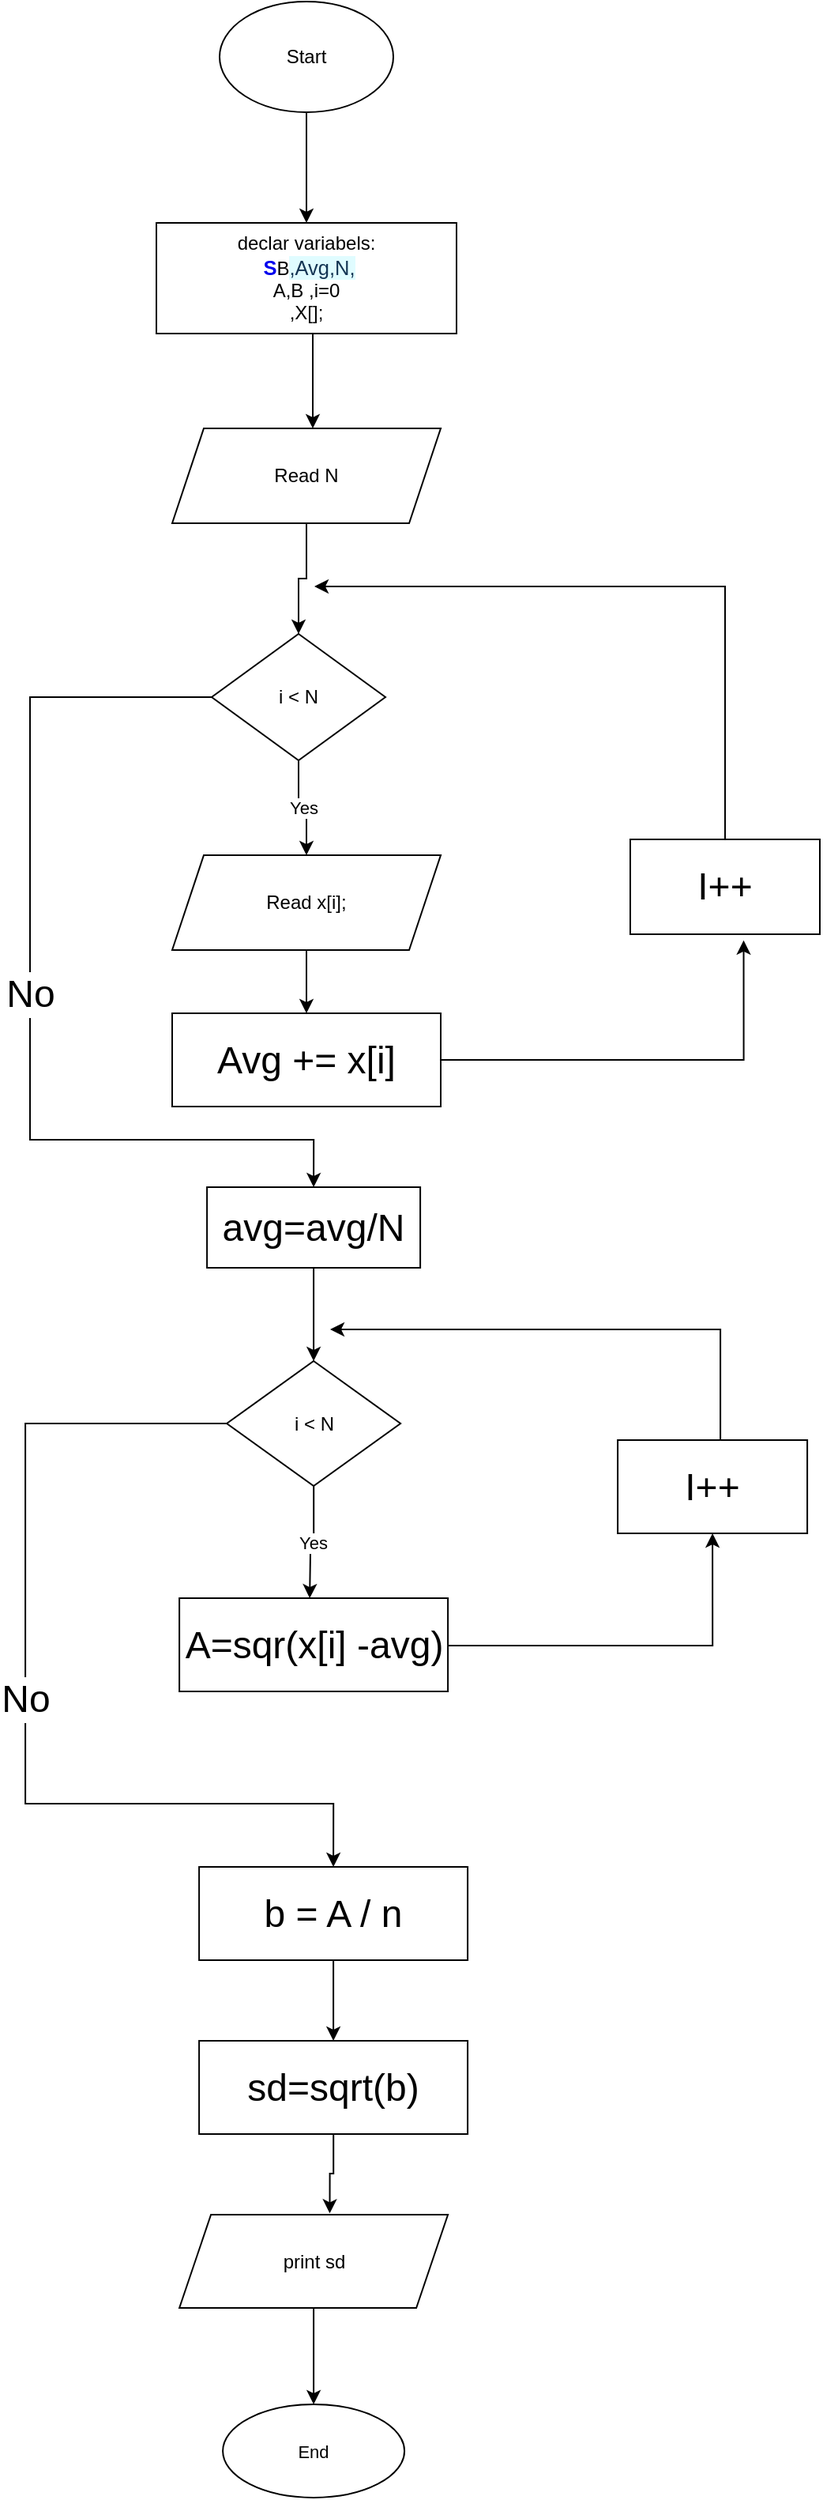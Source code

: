 <mxfile version="20.5.2" type="github"><diagram id="Hm3M5HYnKljUv4B752cp" name="Page-1"><mxGraphModel dx="1354" dy="718" grid="1" gridSize="10" guides="1" tooltips="1" connect="1" arrows="1" fold="1" page="1" pageScale="1" pageWidth="850" pageHeight="1100" math="0" shadow="0"><root><mxCell id="0"/><mxCell id="1" parent="0"/><mxCell id="Y9H0lsLOEH5XJbz0mneS-13" value="" style="edgeStyle=orthogonalEdgeStyle;rounded=0;orthogonalLoop=1;jettySize=auto;html=1;" edge="1" parent="1" source="Y9H0lsLOEH5XJbz0mneS-1" target="Y9H0lsLOEH5XJbz0mneS-7"><mxGeometry relative="1" as="geometry"/></mxCell><mxCell id="Y9H0lsLOEH5XJbz0mneS-1" value="Start" style="ellipse;whiteSpace=wrap;html=1;" vertex="1" parent="1"><mxGeometry x="300" y="210" width="110" height="70" as="geometry"/></mxCell><mxCell id="Y9H0lsLOEH5XJbz0mneS-34" value="" style="edgeStyle=orthogonalEdgeStyle;rounded=0;orthogonalLoop=1;jettySize=auto;html=1;fontSize=24;" edge="1" parent="1"><mxGeometry relative="1" as="geometry"><mxPoint x="359.0" y="420" as="sourcePoint"/><mxPoint x="359.0" y="480" as="targetPoint"/><Array as="points"><mxPoint x="359" y="450"/><mxPoint x="359" y="450"/></Array></mxGeometry></mxCell><mxCell id="Y9H0lsLOEH5XJbz0mneS-7" value="declar variabels:&lt;br&gt;&lt;a style=&quot;font-family: &amp;quot;Work Sans&amp;quot;, sans-serif; font-size: 12.75px; font-style: normal; font-variant-ligatures: normal; font-variant-caps: normal; letter-spacing: normal; orphans: 2; text-align: start; text-indent: 0px; text-transform: none; widows: 2; word-spacing: 0px; -webkit-text-stroke-width: 0px; box-sizing: border-box; background-color: transparent; transition: all 0.1s linear 0s; outline: 0px; text-decoration-line: none; text-shadow: none; font-weight: 700; border-bottom: none !important; box-shadow: none !important;&quot; href=&quot;https://cloudnativebasecamp.com/lessons/03-standard-deviation-model/&quot;&gt;&amp;nbsp;S&lt;/a&gt;B&lt;span style=&quot;color: rgb(19, 52, 83); font-family: &amp;quot;Work Sans&amp;quot;, sans-serif; font-size: 12.75px; font-style: normal; font-variant-ligatures: normal; font-variant-caps: normal; font-weight: 400; letter-spacing: normal; orphans: 2; text-align: start; text-indent: 0px; text-transform: none; widows: 2; word-spacing: 0px; -webkit-text-stroke-width: 0px; background-color: rgb(224, 252, 255); text-decoration-thickness: initial; text-decoration-style: initial; text-decoration-color: initial; float: none; display: inline !important;&quot;&gt;,Avg,N,&lt;/span&gt;&lt;br&gt;A,B ,i=0&lt;br&gt;,X[];" style="rounded=0;whiteSpace=wrap;html=1;" vertex="1" parent="1"><mxGeometry x="260" y="350" width="190" height="70" as="geometry"/></mxCell><mxCell id="Y9H0lsLOEH5XJbz0mneS-20" value="" style="edgeStyle=orthogonalEdgeStyle;rounded=0;orthogonalLoop=1;jettySize=auto;html=1;" edge="1" parent="1" source="Y9H0lsLOEH5XJbz0mneS-17" target="Y9H0lsLOEH5XJbz0mneS-19"><mxGeometry relative="1" as="geometry"/></mxCell><mxCell id="Y9H0lsLOEH5XJbz0mneS-17" value="Read N" style="shape=parallelogram;perimeter=parallelogramPerimeter;whiteSpace=wrap;html=1;fixedSize=1;" vertex="1" parent="1"><mxGeometry x="270" y="480" width="170" height="60" as="geometry"/></mxCell><mxCell id="Y9H0lsLOEH5XJbz0mneS-26" value="Yes" style="edgeStyle=orthogonalEdgeStyle;rounded=0;orthogonalLoop=1;jettySize=auto;html=1;fontSize=11;" edge="1" parent="1" source="Y9H0lsLOEH5XJbz0mneS-19" target="Y9H0lsLOEH5XJbz0mneS-25"><mxGeometry relative="1" as="geometry"/></mxCell><mxCell id="Y9H0lsLOEH5XJbz0mneS-45" value="No" style="edgeStyle=orthogonalEdgeStyle;rounded=0;orthogonalLoop=1;jettySize=auto;html=1;fontSize=24;entryX=0.5;entryY=0;entryDx=0;entryDy=0;" edge="1" parent="1" source="Y9H0lsLOEH5XJbz0mneS-19" target="Y9H0lsLOEH5XJbz0mneS-65"><mxGeometry relative="1" as="geometry"><mxPoint x="350" y="930" as="targetPoint"/><Array as="points"><mxPoint x="180" y="650"/><mxPoint x="180" y="930"/><mxPoint x="360" y="930"/></Array></mxGeometry></mxCell><mxCell id="Y9H0lsLOEH5XJbz0mneS-19" value="i &amp;lt; N" style="rhombus;whiteSpace=wrap;html=1;" vertex="1" parent="1"><mxGeometry x="295" y="610" width="110" height="80" as="geometry"/></mxCell><mxCell id="Y9H0lsLOEH5XJbz0mneS-87" value="" style="edgeStyle=orthogonalEdgeStyle;rounded=0;orthogonalLoop=1;jettySize=auto;html=1;fontSize=11;" edge="1" parent="1" source="Y9H0lsLOEH5XJbz0mneS-25" target="Y9H0lsLOEH5XJbz0mneS-86"><mxGeometry relative="1" as="geometry"/></mxCell><mxCell id="Y9H0lsLOEH5XJbz0mneS-25" value="Read x[i];&lt;br&gt;" style="shape=parallelogram;perimeter=parallelogramPerimeter;whiteSpace=wrap;html=1;fixedSize=1;" vertex="1" parent="1"><mxGeometry x="270" y="750" width="170" height="60" as="geometry"/></mxCell><mxCell id="Y9H0lsLOEH5XJbz0mneS-41" style="edgeStyle=orthogonalEdgeStyle;rounded=0;orthogonalLoop=1;jettySize=auto;html=1;fontSize=24;" edge="1" parent="1" source="Y9H0lsLOEH5XJbz0mneS-29"><mxGeometry relative="1" as="geometry"><mxPoint x="360" y="580" as="targetPoint"/><Array as="points"><mxPoint x="620" y="580"/><mxPoint x="380" y="580"/></Array></mxGeometry></mxCell><mxCell id="Y9H0lsLOEH5XJbz0mneS-29" value="I++" style="rounded=0;whiteSpace=wrap;html=1;fontSize=24;" vertex="1" parent="1"><mxGeometry x="560" y="740" width="120" height="60" as="geometry"/></mxCell><mxCell id="Y9H0lsLOEH5XJbz0mneS-77" value="" style="edgeStyle=orthogonalEdgeStyle;rounded=0;orthogonalLoop=1;jettySize=auto;html=1;fontSize=11;" edge="1" parent="1" source="Y9H0lsLOEH5XJbz0mneS-65" target="Y9H0lsLOEH5XJbz0mneS-70"><mxGeometry relative="1" as="geometry"/></mxCell><mxCell id="Y9H0lsLOEH5XJbz0mneS-65" value="avg=avg/N" style="rounded=0;whiteSpace=wrap;html=1;fontSize=24;" vertex="1" parent="1"><mxGeometry x="292.05" y="960" width="135" height="51" as="geometry"/></mxCell><mxCell id="Y9H0lsLOEH5XJbz0mneS-68" value="Yes" style="edgeStyle=orthogonalEdgeStyle;rounded=0;orthogonalLoop=1;jettySize=auto;html=1;fontSize=11;" edge="1" parent="1" source="Y9H0lsLOEH5XJbz0mneS-70"><mxGeometry relative="1" as="geometry"><mxPoint x="357.05" y="1220" as="targetPoint"/></mxGeometry></mxCell><mxCell id="Y9H0lsLOEH5XJbz0mneS-69" value="No" style="edgeStyle=orthogonalEdgeStyle;rounded=0;orthogonalLoop=1;jettySize=auto;html=1;fontSize=24;" edge="1" parent="1" source="Y9H0lsLOEH5XJbz0mneS-70"><mxGeometry relative="1" as="geometry"><mxPoint x="372.05" y="1390" as="targetPoint"/><Array as="points"><mxPoint x="177.05" y="1110"/><mxPoint x="177.05" y="1350"/></Array></mxGeometry></mxCell><mxCell id="Y9H0lsLOEH5XJbz0mneS-70" value="i &amp;lt; N" style="rhombus;whiteSpace=wrap;html=1;" vertex="1" parent="1"><mxGeometry x="304.55" y="1070" width="110" height="79" as="geometry"/></mxCell><mxCell id="Y9H0lsLOEH5XJbz0mneS-71" style="edgeStyle=orthogonalEdgeStyle;rounded=0;orthogonalLoop=1;jettySize=auto;html=1;fontSize=24;entryX=0.5;entryY=1;entryDx=0;entryDy=0;" edge="1" parent="1" target="Y9H0lsLOEH5XJbz0mneS-73"><mxGeometry relative="1" as="geometry"><mxPoint x="557.05" y="1390" as="targetPoint"/><mxPoint x="432.05" y="1250.0" as="sourcePoint"/><Array as="points"><mxPoint x="612.05" y="1250"/></Array></mxGeometry></mxCell><mxCell id="Y9H0lsLOEH5XJbz0mneS-72" style="edgeStyle=orthogonalEdgeStyle;rounded=0;orthogonalLoop=1;jettySize=auto;html=1;fontSize=24;" edge="1" parent="1" source="Y9H0lsLOEH5XJbz0mneS-73"><mxGeometry relative="1" as="geometry"><mxPoint x="370" y="1050" as="targetPoint"/><Array as="points"><mxPoint x="617.05" y="1050"/></Array></mxGeometry></mxCell><mxCell id="Y9H0lsLOEH5XJbz0mneS-73" value="I++" style="rounded=0;whiteSpace=wrap;html=1;fontSize=24;" vertex="1" parent="1"><mxGeometry x="552.05" y="1120" width="120" height="59" as="geometry"/></mxCell><mxCell id="Y9H0lsLOEH5XJbz0mneS-74" value="A=sqr(x[i] -avg)" style="rounded=0;whiteSpace=wrap;html=1;fontSize=24;" vertex="1" parent="1"><mxGeometry x="274.55" y="1220" width="170" height="59" as="geometry"/></mxCell><mxCell id="Y9H0lsLOEH5XJbz0mneS-80" value="" style="edgeStyle=orthogonalEdgeStyle;rounded=0;orthogonalLoop=1;jettySize=auto;html=1;fontSize=11;" edge="1" parent="1" source="Y9H0lsLOEH5XJbz0mneS-78" target="Y9H0lsLOEH5XJbz0mneS-79"><mxGeometry relative="1" as="geometry"/></mxCell><mxCell id="Y9H0lsLOEH5XJbz0mneS-78" value="b = A / n" style="rounded=0;whiteSpace=wrap;html=1;fontSize=24;" vertex="1" parent="1"><mxGeometry x="287.05" y="1390" width="170" height="59" as="geometry"/></mxCell><mxCell id="Y9H0lsLOEH5XJbz0mneS-83" style="edgeStyle=orthogonalEdgeStyle;rounded=0;orthogonalLoop=1;jettySize=auto;html=1;entryX=0.56;entryY=-0.014;entryDx=0;entryDy=0;entryPerimeter=0;fontSize=11;" edge="1" parent="1" source="Y9H0lsLOEH5XJbz0mneS-79" target="Y9H0lsLOEH5XJbz0mneS-82"><mxGeometry relative="1" as="geometry"><Array as="points"><mxPoint x="372" y="1584"/><mxPoint x="370" y="1584"/></Array></mxGeometry></mxCell><mxCell id="Y9H0lsLOEH5XJbz0mneS-79" value="sd=sqrt(b)" style="rounded=0;whiteSpace=wrap;html=1;fontSize=24;" vertex="1" parent="1"><mxGeometry x="287.05" y="1500" width="170" height="59" as="geometry"/></mxCell><mxCell id="Y9H0lsLOEH5XJbz0mneS-85" value="" style="edgeStyle=orthogonalEdgeStyle;rounded=0;orthogonalLoop=1;jettySize=auto;html=1;fontSize=11;" edge="1" parent="1" source="Y9H0lsLOEH5XJbz0mneS-82" target="Y9H0lsLOEH5XJbz0mneS-84"><mxGeometry relative="1" as="geometry"/></mxCell><mxCell id="Y9H0lsLOEH5XJbz0mneS-82" value="print sd" style="shape=parallelogram;perimeter=parallelogramPerimeter;whiteSpace=wrap;html=1;fixedSize=1;" vertex="1" parent="1"><mxGeometry x="274.55" y="1610" width="170" height="59" as="geometry"/></mxCell><mxCell id="Y9H0lsLOEH5XJbz0mneS-84" value="End" style="ellipse;whiteSpace=wrap;html=1;fontSize=11;" vertex="1" parent="1"><mxGeometry x="302.05" y="1730" width="115" height="59" as="geometry"/></mxCell><mxCell id="Y9H0lsLOEH5XJbz0mneS-88" style="edgeStyle=orthogonalEdgeStyle;rounded=0;orthogonalLoop=1;jettySize=auto;html=1;entryX=0.598;entryY=1.065;entryDx=0;entryDy=0;entryPerimeter=0;fontSize=11;" edge="1" parent="1" source="Y9H0lsLOEH5XJbz0mneS-86" target="Y9H0lsLOEH5XJbz0mneS-29"><mxGeometry relative="1" as="geometry"/></mxCell><mxCell id="Y9H0lsLOEH5XJbz0mneS-86" value="Avg += x[i]" style="rounded=0;whiteSpace=wrap;html=1;fontSize=24;" vertex="1" parent="1"><mxGeometry x="270" y="850" width="170" height="59" as="geometry"/></mxCell></root></mxGraphModel></diagram></mxfile>